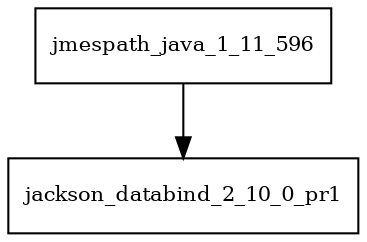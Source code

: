 digraph jmespath_java_1_11_596_dependencies {
  node [shape = box, fontsize=10.0];
  jmespath_java_1_11_596 -> jackson_databind_2_10_0_pr1;
}
